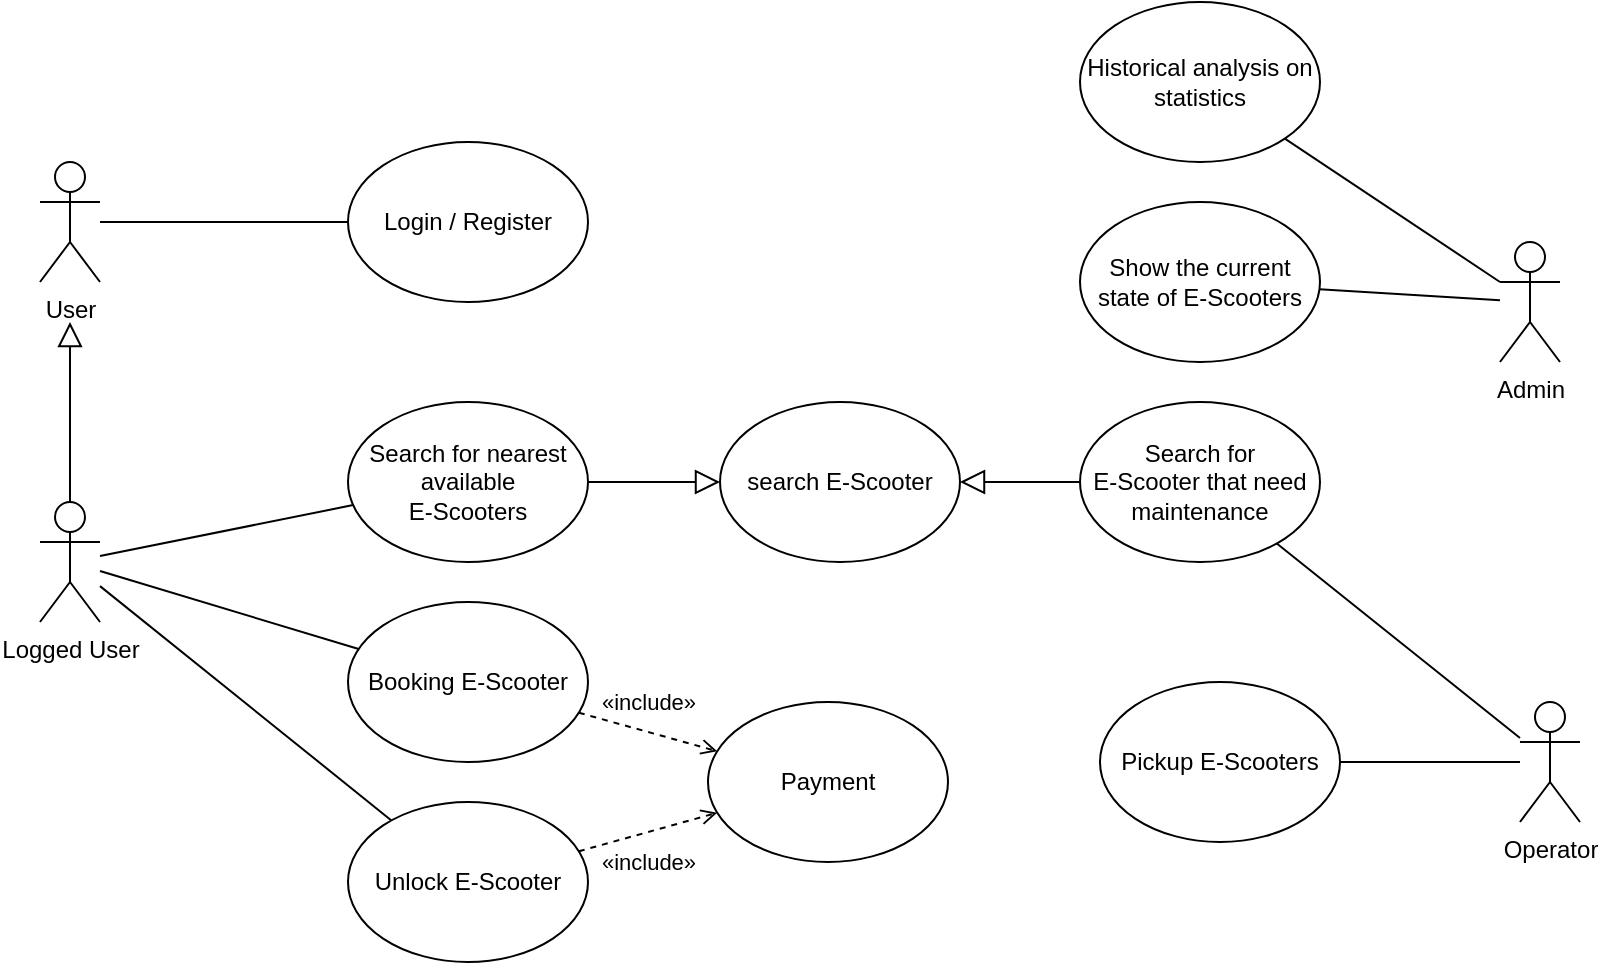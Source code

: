 <mxfile version="22.0.5" type="device">
  <diagram name="Pagina-1" id="ySAlzTO9xSb68AIOjVqK">
    <mxGraphModel dx="1016" dy="696" grid="1" gridSize="10" guides="1" tooltips="1" connect="1" arrows="1" fold="1" page="1" pageScale="1" pageWidth="827" pageHeight="1169" math="0" shadow="0">
      <root>
        <mxCell id="0" />
        <mxCell id="1" parent="0" />
        <mxCell id="B4bG9vJrXbDDQc9Q92UV-4" style="edgeStyle=orthogonalEdgeStyle;rounded=0;orthogonalLoop=1;jettySize=auto;html=1;endArrow=none;endFill=0;" edge="1" parent="1" source="B4bG9vJrXbDDQc9Q92UV-1" target="B4bG9vJrXbDDQc9Q92UV-3">
          <mxGeometry relative="1" as="geometry" />
        </mxCell>
        <mxCell id="B4bG9vJrXbDDQc9Q92UV-1" value="User" style="shape=umlActor;verticalLabelPosition=bottom;verticalAlign=top;html=1;outlineConnect=0;" vertex="1" parent="1">
          <mxGeometry x="40" y="200" width="30" height="60" as="geometry" />
        </mxCell>
        <mxCell id="B4bG9vJrXbDDQc9Q92UV-35" style="rounded=0;orthogonalLoop=1;jettySize=auto;html=1;endArrow=none;endFill=0;" edge="1" parent="1" source="B4bG9vJrXbDDQc9Q92UV-2" target="B4bG9vJrXbDDQc9Q92UV-33">
          <mxGeometry relative="1" as="geometry" />
        </mxCell>
        <mxCell id="B4bG9vJrXbDDQc9Q92UV-37" style="rounded=0;orthogonalLoop=1;jettySize=auto;html=1;endArrow=none;endFill=0;" edge="1" parent="1" source="B4bG9vJrXbDDQc9Q92UV-2" target="B4bG9vJrXbDDQc9Q92UV-30">
          <mxGeometry relative="1" as="geometry" />
        </mxCell>
        <mxCell id="B4bG9vJrXbDDQc9Q92UV-2" value="Operator" style="shape=umlActor;verticalLabelPosition=bottom;verticalAlign=top;html=1;outlineConnect=0;" vertex="1" parent="1">
          <mxGeometry x="780" y="470" width="30" height="60" as="geometry" />
        </mxCell>
        <mxCell id="B4bG9vJrXbDDQc9Q92UV-3" value="Login / Register" style="ellipse;whiteSpace=wrap;html=1;" vertex="1" parent="1">
          <mxGeometry x="194" y="190" width="120" height="80" as="geometry" />
        </mxCell>
        <mxCell id="B4bG9vJrXbDDQc9Q92UV-11" style="edgeStyle=orthogonalEdgeStyle;rounded=0;orthogonalLoop=1;jettySize=auto;html=1;endArrow=block;endFill=0;endSize=10;" edge="1" parent="1" source="B4bG9vJrXbDDQc9Q92UV-7">
          <mxGeometry relative="1" as="geometry">
            <mxPoint x="55" y="280" as="targetPoint" />
          </mxGeometry>
        </mxCell>
        <mxCell id="B4bG9vJrXbDDQc9Q92UV-23" style="rounded=0;orthogonalLoop=1;jettySize=auto;html=1;endArrow=none;endFill=0;" edge="1" parent="1" source="B4bG9vJrXbDDQc9Q92UV-7" target="B4bG9vJrXbDDQc9Q92UV-12">
          <mxGeometry relative="1" as="geometry" />
        </mxCell>
        <mxCell id="B4bG9vJrXbDDQc9Q92UV-24" style="rounded=0;orthogonalLoop=1;jettySize=auto;html=1;endArrow=none;endFill=0;" edge="1" parent="1" source="B4bG9vJrXbDDQc9Q92UV-7" target="B4bG9vJrXbDDQc9Q92UV-13">
          <mxGeometry relative="1" as="geometry" />
        </mxCell>
        <mxCell id="B4bG9vJrXbDDQc9Q92UV-26" style="rounded=0;orthogonalLoop=1;jettySize=auto;html=1;endArrow=none;endFill=0;" edge="1" parent="1" source="B4bG9vJrXbDDQc9Q92UV-7" target="B4bG9vJrXbDDQc9Q92UV-25">
          <mxGeometry relative="1" as="geometry" />
        </mxCell>
        <mxCell id="B4bG9vJrXbDDQc9Q92UV-7" value="Logged User" style="shape=umlActor;verticalLabelPosition=bottom;verticalAlign=top;html=1;outlineConnect=0;" vertex="1" parent="1">
          <mxGeometry x="40" y="370" width="30" height="60" as="geometry" />
        </mxCell>
        <mxCell id="B4bG9vJrXbDDQc9Q92UV-15" style="rounded=0;orthogonalLoop=1;jettySize=auto;html=1;dashed=1;endArrow=open;endFill=0;" edge="1" parent="1" source="B4bG9vJrXbDDQc9Q92UV-12" target="B4bG9vJrXbDDQc9Q92UV-14">
          <mxGeometry relative="1" as="geometry" />
        </mxCell>
        <mxCell id="B4bG9vJrXbDDQc9Q92UV-19" value="«include»" style="edgeLabel;html=1;align=center;verticalAlign=middle;resizable=0;points=[];" vertex="1" connectable="0" parent="B4bG9vJrXbDDQc9Q92UV-15">
          <mxGeometry x="-0.318" relative="1" as="geometry">
            <mxPoint x="11" y="-12" as="offset" />
          </mxGeometry>
        </mxCell>
        <mxCell id="B4bG9vJrXbDDQc9Q92UV-12" value="Booking E-Scooter" style="ellipse;whiteSpace=wrap;html=1;" vertex="1" parent="1">
          <mxGeometry x="194" y="420" width="120" height="80" as="geometry" />
        </mxCell>
        <mxCell id="B4bG9vJrXbDDQc9Q92UV-16" style="rounded=0;orthogonalLoop=1;jettySize=auto;html=1;dashed=1;endArrow=open;endFill=0;" edge="1" parent="1" source="B4bG9vJrXbDDQc9Q92UV-13" target="B4bG9vJrXbDDQc9Q92UV-14">
          <mxGeometry relative="1" as="geometry" />
        </mxCell>
        <mxCell id="B4bG9vJrXbDDQc9Q92UV-22" value="«include»" style="edgeLabel;html=1;align=center;verticalAlign=middle;resizable=0;points=[];" vertex="1" connectable="0" parent="B4bG9vJrXbDDQc9Q92UV-16">
          <mxGeometry x="0.198" y="3" relative="1" as="geometry">
            <mxPoint x="-6" y="20" as="offset" />
          </mxGeometry>
        </mxCell>
        <mxCell id="B4bG9vJrXbDDQc9Q92UV-13" value="Unlock E-Scooter" style="ellipse;whiteSpace=wrap;html=1;" vertex="1" parent="1">
          <mxGeometry x="194" y="520" width="120" height="80" as="geometry" />
        </mxCell>
        <mxCell id="B4bG9vJrXbDDQc9Q92UV-14" value="Payment" style="ellipse;whiteSpace=wrap;html=1;" vertex="1" parent="1">
          <mxGeometry x="374" y="470" width="120" height="80" as="geometry" />
        </mxCell>
        <mxCell id="B4bG9vJrXbDDQc9Q92UV-28" value="" style="edgeStyle=orthogonalEdgeStyle;rounded=0;orthogonalLoop=1;jettySize=auto;html=1;endArrow=block;endFill=0;endSize=10;" edge="1" parent="1" source="B4bG9vJrXbDDQc9Q92UV-25" target="B4bG9vJrXbDDQc9Q92UV-27">
          <mxGeometry relative="1" as="geometry" />
        </mxCell>
        <mxCell id="B4bG9vJrXbDDQc9Q92UV-25" value="Search for nearest available&lt;br&gt;E-Scooters" style="ellipse;whiteSpace=wrap;html=1;" vertex="1" parent="1">
          <mxGeometry x="194" y="320" width="120" height="80" as="geometry" />
        </mxCell>
        <mxCell id="B4bG9vJrXbDDQc9Q92UV-27" value="search E-Scooter" style="ellipse;whiteSpace=wrap;html=1;" vertex="1" parent="1">
          <mxGeometry x="380" y="320" width="120" height="80" as="geometry" />
        </mxCell>
        <mxCell id="B4bG9vJrXbDDQc9Q92UV-30" value="Pickup E-Scooters" style="ellipse;whiteSpace=wrap;html=1;" vertex="1" parent="1">
          <mxGeometry x="570" y="460" width="120" height="80" as="geometry" />
        </mxCell>
        <mxCell id="B4bG9vJrXbDDQc9Q92UV-36" style="rounded=0;orthogonalLoop=1;jettySize=auto;html=1;entryX=1;entryY=0.5;entryDx=0;entryDy=0;endArrow=block;endFill=0;endSize=10;" edge="1" parent="1" source="B4bG9vJrXbDDQc9Q92UV-33" target="B4bG9vJrXbDDQc9Q92UV-27">
          <mxGeometry relative="1" as="geometry" />
        </mxCell>
        <mxCell id="B4bG9vJrXbDDQc9Q92UV-33" value="Search for &lt;br&gt;E-Scooter that need maintenance" style="ellipse;whiteSpace=wrap;html=1;" vertex="1" parent="1">
          <mxGeometry x="560" y="320" width="120" height="80" as="geometry" />
        </mxCell>
        <mxCell id="B4bG9vJrXbDDQc9Q92UV-40" style="rounded=0;orthogonalLoop=1;jettySize=auto;html=1;endArrow=none;endFill=0;" edge="1" parent="1" source="B4bG9vJrXbDDQc9Q92UV-38" target="B4bG9vJrXbDDQc9Q92UV-39">
          <mxGeometry relative="1" as="geometry" />
        </mxCell>
        <mxCell id="B4bG9vJrXbDDQc9Q92UV-44" style="rounded=0;orthogonalLoop=1;jettySize=auto;html=1;endArrow=none;endFill=0;" edge="1" parent="1" source="B4bG9vJrXbDDQc9Q92UV-38" target="B4bG9vJrXbDDQc9Q92UV-43">
          <mxGeometry relative="1" as="geometry" />
        </mxCell>
        <mxCell id="B4bG9vJrXbDDQc9Q92UV-38" value="Admin" style="shape=umlActor;verticalLabelPosition=bottom;verticalAlign=top;html=1;outlineConnect=0;" vertex="1" parent="1">
          <mxGeometry x="770" y="240" width="30" height="60" as="geometry" />
        </mxCell>
        <mxCell id="B4bG9vJrXbDDQc9Q92UV-39" value="Show the current state of E-Scooters" style="ellipse;whiteSpace=wrap;html=1;" vertex="1" parent="1">
          <mxGeometry x="560" y="220" width="120" height="80" as="geometry" />
        </mxCell>
        <mxCell id="B4bG9vJrXbDDQc9Q92UV-43" value="Historical analysis on statistics" style="ellipse;whiteSpace=wrap;html=1;" vertex="1" parent="1">
          <mxGeometry x="560" y="120" width="120" height="80" as="geometry" />
        </mxCell>
      </root>
    </mxGraphModel>
  </diagram>
</mxfile>
